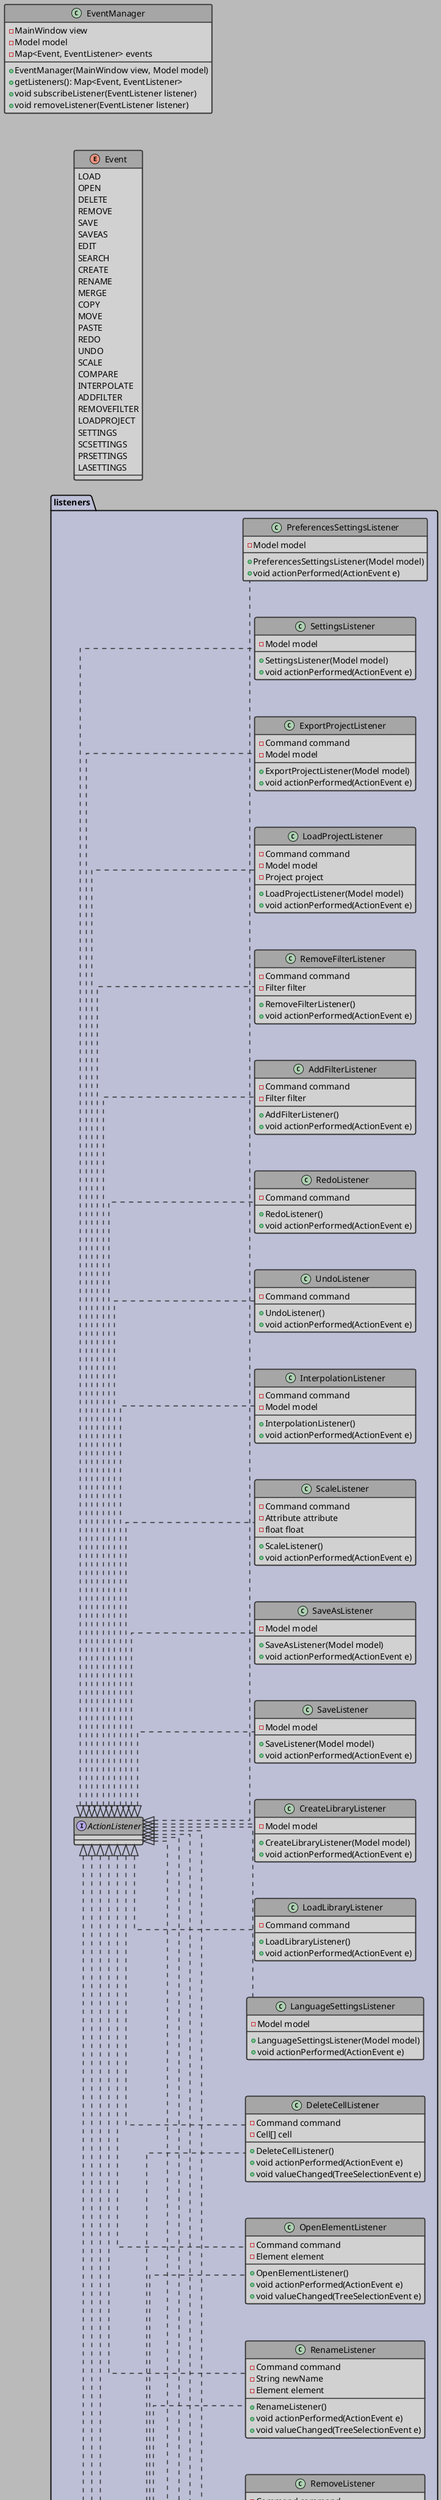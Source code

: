 @startuml
left to right direction

'Style Settings
skinparam {
    Linetype ortho
    BackgroundColor #bababa
    Shadowing false
    Nodesep 60
    Ranksep 50
    
}
skinparam Arrow {
    Color #2e2e2e
    Thickness 1.5
}
skinparam CircledCharacter {
    Radius 8
    FontSize 10
}
skinparam class {
    BackgroundColor #d1d1d1
    BorderColor #2e2e2e
    BorderThickness 1.5
    HeaderBackgroundColor #a6a6a6
}
skinparam package {
    BackgroundColor #bcbfd6
    BorderThickness 1.8
}
skinparam Note {
    BackgroundColor #297547
    BorderColor #171a17
    FontColor #e8e8e8
}

!startsub DIAGRAM
together {
    
    class EventManager{
        -MainWindow view
        -Model model
        -Map<Event, EventListener> events
        +EventManager(MainWindow view, Model model)
        +getListeners(): Map<Event, EventListener>
        +void subscribeListener(EventListener listener)
        +void removeListener(EventListener listener)
        
    }

    enum Event{
    LOAD
    OPEN
    DELETE
    REMOVE
    SAVE
    SAVEAS
    EDIT
    SEARCH
    CREATE
    RENAME
    MERGE
    COPY
    MOVE
    PASTE
    REDO
    UNDO
    SCALE
    COMPARE
    INTERPOLATE
    ADDFILTER
    REMOVEFILTER
    LOADPROJECT
    SETTINGS
    SCSETTINGS
    PRSETTINGS
    LASETTINGS
    
    /'
    ATTRDROPDOWN
    GRAPHDROPDOWN
    SUBATTRDROPDOWN
    PIN
    STATISTICS
    '/
    }


    
}

package listeners{

        class LoadLibraryListener implements ActionListener{
            -Command command
            +LoadLibraryListener()
            +void actionPerformed(ActionEvent e)
            
        }
        
        class OpenElementListener implements ActionListener, TreeSelectionListener{
            -Command command
            -Element element
            +OpenElementListener()
            +void actionPerformed(ActionEvent e)
            +void valueChanged(TreeSelectionEvent e)
        }

        class DeleteCellListener implements ActionListener, TreeSelectionListener{
            -Command command
            -Cell[] cell
            +DeleteCellListener()
            +void actionPerformed(ActionEvent e)
            +void valueChanged(TreeSelectionEvent e)
        }

        class RemoveListener implements ActionListener, TreeSelectionListener{
            -Command command
            -Element[] element
            +RemoveListener()
            +void actionPerformed(ActionEvent e)
            +void valueChanged(TreeSelectionEvent e)
        }

        class RenameListener implements ActionListener, TreeSelectionListener{
            -Command command
            -String newName
            -Element element
            +RenameListener()
            +void actionPerformed(ActionEvent e)
            +void valueChanged(TreeSelectionEvent e)
        }

        class EditListener implements ActionListener, DocumentListener{
            -Command command
            -String oldText
            -String newText
            -Element element
            +EditListener()
            +void actionPerformed(ActionEvent e)
            +void changedUpdate(DocumentEvent e)
        }

        class SearchListener implements TextListener{
            -Model model
            -Panel panel
            +SearchListener(Model model)
            +void textValueChanged(TextEvent e)
        }

        class CreateLibraryListener implements ActionListener{
            -Model model
            +CreateLibraryListener(Model model)
            +void actionPerformed(ActionEvent e)
        }

        class SaveListener implements ActionListener{
            -Model model
            +SaveListener(Model model)
            +void actionPerformed(ActionEvent e)
        }

        class SaveAsListener implements ActionListener{
            -Model model
            +SaveAsListener(Model model)
            +void actionPerformed(ActionEvent e)
        }

        class MergeListener implements ActionListener, TreeSelectionListener{
            -Command command
            -Library[] libraries
            +MergeListener()
            +void actionPerformed(ActionEvent e)
            +void valueChanged(TreeSelectionEvent e)
        }

        class ScaleListener implements ActionListener{
            -Command command
            -Attribute attribute
            -float float
            +ScaleListener()
            +void actionPerformed(ActionEvent e)
            
        }

        class InterpolationListener implements ActionListener{
            -Command command
            -Model model
            +InterpolationListener()
            +void actionPerformed(ActionEvent e)
        }

        class UndoListener implements ActionListener{
            -Command command
            +UndoListener()
            +void actionPerformed(ActionEvent e)
        }

        class RedoListener implements ActionListener{
            -Command command
            +RedoListener()
            +void actionPerformed(ActionEvent e)
        }

        class CompareListener implements ActionListener, TreeSelectionListener{
            -Command command
            -Element element1
            -Element element2
            +CompareListener()
            +void actionPerformed(ActionEvent e)
            +void valueChanged(TreeSelectionEvent e)
        }

        together {
            class MoveListener implements ActionListener, TreeSelectionListener{
                -Command command
                -Element[] element
                +MoveListener()
                +void actionPerformed(ActionEvent e)
                +getElements(): Element[]
            } 

            class CopyListener implements ActionListener, TreeSelectionListener{
                -Command command
                -Element[] element
                +CopyListener()
                +void actionPerformed(ActionEvent e)
                +getElements(): Element[]
            }

            class PasteListener implements ActionListener, TreeSelectionListener{
                -Command command
                -EventListener moveListener
                -EventListener copyListener
                -Library targetLibrary
                +PasteListener()
                +void actionPerformed(ActionEvent e)
            }
        }

        class AddFilterListener implements ActionListener{
            -Command command
            -Filter filter
            +AddFilterListener()
            +void actionPerformed(ActionEvent e)
        }

         class RemoveFilterListener implements ActionListener{
            -Command command
            -Filter filter
            +RemoveFilterListener()
            +void actionPerformed(ActionEvent e)
        }

        
        class LoadProjectListener implements ActionListener{
            -Command command 
            -Model model
            -Project project
            +LoadProjectListener(Model model)
            +void actionPerformed(ActionEvent e)
        }

        class ExportProjectListener implements ActionListener{
            -Command command 
            -Model model 
            +ExportProjectListener(Model model)
            +void actionPerformed(ActionEvent e)

        }

        class SettingsListener implements ActionListener{
            -Model model
            +SettingsListener(Model model)
            +void actionPerformed(ActionEvent e)
        }

        class ShortcutSettingsListener implements KeyListener{
            -Shortcut shorcuts
            +ShortcutSettingsListener(Model model)
            +void actionPerformed(ActionEvent e)
        }

        class PreferencesSettingsListener implements ActionListener{
            -Model model
            +PreferencesSettingsListener(Model model)
            +void actionPerformed(ActionEvent e)
        }

        class LanguageSettingsListener implements ActionListener{
            -Model model
            +LanguageSettingsListener(Model model)
            +void actionPerformed(ActionEvent e)
        }

        /'
        class AttributeDropdownListener implements ActionListener{
            +AttributeDropdownListener()
            +void actionPerformed(ActionEvent e)
        }

        class SubAttributeDropdownListener implements ActionListener{
            +SubAttributeDropdownListener()
            +void actionPerformed(ActionEvent e)
        }

        class GraphDropdownListener implements ActionListener{
            +GraphDropdownListener()
            +void actionPerformed(ActionEvent e)
        }

        class PinSelectListener implements ActionListener{
            +PinSelectListener()
            +void actionPerformed(ActionEvent e)
        }

         class StatisticsListener implements ItemListener{
            +StatisticsListener()
            +void itemStateChanged(ItemEvent e)
        }

        class TabListener implements ActionListener{
            
            +TabListener()
            +void actionPerformed(ActionEvent e)
        }
        '/

    PasteListener -> MoveListener
    PasteListener -> CopyListener

}
!endsub
@enduml